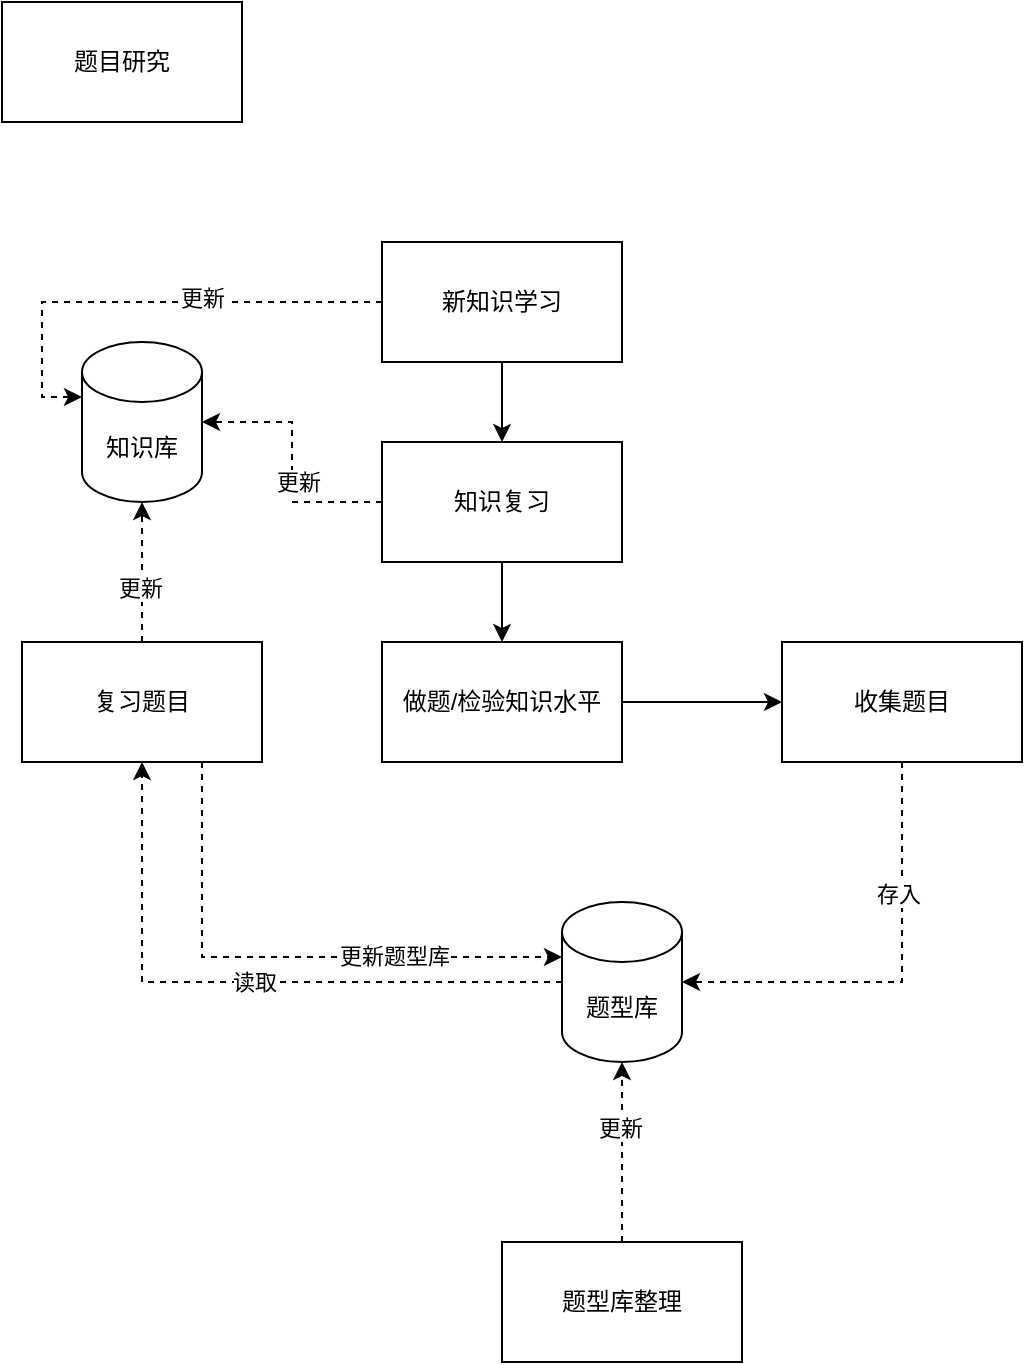 <mxfile version="21.5.2" type="github">
  <diagram name="Page-1" id="2tTZSiHK8Q8oS2EFRTSw">
    <mxGraphModel dx="948" dy="541" grid="1" gridSize="10" guides="1" tooltips="1" connect="1" arrows="1" fold="1" page="1" pageScale="1" pageWidth="850" pageHeight="1100" math="0" shadow="0">
      <root>
        <mxCell id="0" />
        <mxCell id="1" parent="0" />
        <mxCell id="xQsGnUh2JY2phNRqBCsC-9" style="edgeStyle=orthogonalEdgeStyle;rounded=0;orthogonalLoop=1;jettySize=auto;html=1;entryX=0;entryY=0.5;entryDx=0;entryDy=0;" edge="1" parent="1" source="xQsGnUh2JY2phNRqBCsC-1" target="xQsGnUh2JY2phNRqBCsC-2">
          <mxGeometry relative="1" as="geometry" />
        </mxCell>
        <mxCell id="xQsGnUh2JY2phNRqBCsC-1" value="做题/检验知识水平" style="rounded=0;whiteSpace=wrap;html=1;" vertex="1" parent="1">
          <mxGeometry x="270" y="410" width="120" height="60" as="geometry" />
        </mxCell>
        <mxCell id="xQsGnUh2JY2phNRqBCsC-11" style="edgeStyle=orthogonalEdgeStyle;rounded=0;orthogonalLoop=1;jettySize=auto;html=1;entryX=1;entryY=0.5;entryDx=0;entryDy=0;entryPerimeter=0;dashed=1;" edge="1" parent="1" source="xQsGnUh2JY2phNRqBCsC-2" target="xQsGnUh2JY2phNRqBCsC-10">
          <mxGeometry relative="1" as="geometry">
            <Array as="points">
              <mxPoint x="530" y="580" />
            </Array>
          </mxGeometry>
        </mxCell>
        <mxCell id="xQsGnUh2JY2phNRqBCsC-12" value="存入" style="edgeLabel;html=1;align=center;verticalAlign=middle;resizable=0;points=[];" vertex="1" connectable="0" parent="xQsGnUh2JY2phNRqBCsC-11">
          <mxGeometry x="-0.404" y="-2" relative="1" as="geometry">
            <mxPoint as="offset" />
          </mxGeometry>
        </mxCell>
        <mxCell id="xQsGnUh2JY2phNRqBCsC-2" value="收集题目" style="rounded=0;whiteSpace=wrap;html=1;" vertex="1" parent="1">
          <mxGeometry x="470" y="410" width="120" height="60" as="geometry" />
        </mxCell>
        <mxCell id="xQsGnUh2JY2phNRqBCsC-13" style="edgeStyle=orthogonalEdgeStyle;rounded=0;orthogonalLoop=1;jettySize=auto;html=1;entryX=0.5;entryY=1;entryDx=0;entryDy=0;dashed=1;exitX=0;exitY=0.5;exitDx=0;exitDy=0;exitPerimeter=0;" edge="1" parent="1" source="xQsGnUh2JY2phNRqBCsC-10" target="xQsGnUh2JY2phNRqBCsC-3">
          <mxGeometry relative="1" as="geometry">
            <Array as="points">
              <mxPoint x="150" y="580" />
            </Array>
          </mxGeometry>
        </mxCell>
        <mxCell id="xQsGnUh2JY2phNRqBCsC-14" value="读取" style="edgeLabel;html=1;align=center;verticalAlign=middle;resizable=0;points=[];" vertex="1" connectable="0" parent="xQsGnUh2JY2phNRqBCsC-13">
          <mxGeometry x="-0.035" relative="1" as="geometry">
            <mxPoint as="offset" />
          </mxGeometry>
        </mxCell>
        <mxCell id="xQsGnUh2JY2phNRqBCsC-18" style="edgeStyle=orthogonalEdgeStyle;rounded=0;orthogonalLoop=1;jettySize=auto;html=1;entryX=0;entryY=0;entryDx=0;entryDy=27.5;entryPerimeter=0;dashed=1;" edge="1" parent="1" source="xQsGnUh2JY2phNRqBCsC-3" target="xQsGnUh2JY2phNRqBCsC-10">
          <mxGeometry relative="1" as="geometry">
            <Array as="points">
              <mxPoint x="180" y="568" />
            </Array>
          </mxGeometry>
        </mxCell>
        <mxCell id="xQsGnUh2JY2phNRqBCsC-19" value="更新题型库" style="edgeLabel;html=1;align=center;verticalAlign=middle;resizable=0;points=[];" vertex="1" connectable="0" parent="xQsGnUh2JY2phNRqBCsC-18">
          <mxGeometry x="0.39" y="1" relative="1" as="geometry">
            <mxPoint as="offset" />
          </mxGeometry>
        </mxCell>
        <mxCell id="xQsGnUh2JY2phNRqBCsC-26" style="edgeStyle=orthogonalEdgeStyle;rounded=0;orthogonalLoop=1;jettySize=auto;html=1;entryX=0.5;entryY=1;entryDx=0;entryDy=0;entryPerimeter=0;dashed=1;" edge="1" parent="1" source="xQsGnUh2JY2phNRqBCsC-3" target="xQsGnUh2JY2phNRqBCsC-20">
          <mxGeometry relative="1" as="geometry" />
        </mxCell>
        <mxCell id="xQsGnUh2JY2phNRqBCsC-27" value="更新" style="edgeLabel;html=1;align=center;verticalAlign=middle;resizable=0;points=[];" vertex="1" connectable="0" parent="xQsGnUh2JY2phNRqBCsC-26">
          <mxGeometry x="-0.211" y="1" relative="1" as="geometry">
            <mxPoint as="offset" />
          </mxGeometry>
        </mxCell>
        <mxCell id="xQsGnUh2JY2phNRqBCsC-3" value="复习题目" style="rounded=0;whiteSpace=wrap;html=1;" vertex="1" parent="1">
          <mxGeometry x="90" y="410" width="120" height="60" as="geometry" />
        </mxCell>
        <mxCell id="xQsGnUh2JY2phNRqBCsC-4" value="题目研究" style="rounded=0;whiteSpace=wrap;html=1;" vertex="1" parent="1">
          <mxGeometry x="80" y="90" width="120" height="60" as="geometry" />
        </mxCell>
        <mxCell id="xQsGnUh2JY2phNRqBCsC-8" style="edgeStyle=orthogonalEdgeStyle;rounded=0;orthogonalLoop=1;jettySize=auto;html=1;" edge="1" parent="1" source="xQsGnUh2JY2phNRqBCsC-5" target="xQsGnUh2JY2phNRqBCsC-1">
          <mxGeometry relative="1" as="geometry" />
        </mxCell>
        <mxCell id="xQsGnUh2JY2phNRqBCsC-21" style="edgeStyle=orthogonalEdgeStyle;rounded=0;orthogonalLoop=1;jettySize=auto;html=1;dashed=1;" edge="1" parent="1" source="xQsGnUh2JY2phNRqBCsC-5" target="xQsGnUh2JY2phNRqBCsC-20">
          <mxGeometry relative="1" as="geometry" />
        </mxCell>
        <mxCell id="xQsGnUh2JY2phNRqBCsC-22" value="更新" style="edgeLabel;html=1;align=center;verticalAlign=middle;resizable=0;points=[];" vertex="1" connectable="0" parent="xQsGnUh2JY2phNRqBCsC-21">
          <mxGeometry x="-0.146" y="-3" relative="1" as="geometry">
            <mxPoint as="offset" />
          </mxGeometry>
        </mxCell>
        <mxCell id="xQsGnUh2JY2phNRqBCsC-5" value="知识复习" style="rounded=0;whiteSpace=wrap;html=1;" vertex="1" parent="1">
          <mxGeometry x="270" y="310" width="120" height="60" as="geometry" />
        </mxCell>
        <mxCell id="xQsGnUh2JY2phNRqBCsC-7" style="edgeStyle=orthogonalEdgeStyle;rounded=0;orthogonalLoop=1;jettySize=auto;html=1;entryX=0.5;entryY=0;entryDx=0;entryDy=0;" edge="1" parent="1" source="xQsGnUh2JY2phNRqBCsC-6" target="xQsGnUh2JY2phNRqBCsC-5">
          <mxGeometry relative="1" as="geometry" />
        </mxCell>
        <mxCell id="xQsGnUh2JY2phNRqBCsC-23" style="edgeStyle=orthogonalEdgeStyle;rounded=0;orthogonalLoop=1;jettySize=auto;html=1;entryX=0;entryY=0;entryDx=0;entryDy=27.5;entryPerimeter=0;dashed=1;" edge="1" parent="1" source="xQsGnUh2JY2phNRqBCsC-6" target="xQsGnUh2JY2phNRqBCsC-20">
          <mxGeometry relative="1" as="geometry" />
        </mxCell>
        <mxCell id="xQsGnUh2JY2phNRqBCsC-24" value="更新" style="edgeLabel;html=1;align=center;verticalAlign=middle;resizable=0;points=[];" vertex="1" connectable="0" parent="xQsGnUh2JY2phNRqBCsC-23">
          <mxGeometry x="-0.243" y="-2" relative="1" as="geometry">
            <mxPoint as="offset" />
          </mxGeometry>
        </mxCell>
        <mxCell id="xQsGnUh2JY2phNRqBCsC-6" value="新知识学习" style="rounded=0;whiteSpace=wrap;html=1;" vertex="1" parent="1">
          <mxGeometry x="270" y="210" width="120" height="60" as="geometry" />
        </mxCell>
        <mxCell id="xQsGnUh2JY2phNRqBCsC-10" value="题型库" style="shape=cylinder3;whiteSpace=wrap;html=1;boundedLbl=1;backgroundOutline=1;size=15;" vertex="1" parent="1">
          <mxGeometry x="360" y="540" width="60" height="80" as="geometry" />
        </mxCell>
        <mxCell id="xQsGnUh2JY2phNRqBCsC-16" style="edgeStyle=orthogonalEdgeStyle;rounded=0;orthogonalLoop=1;jettySize=auto;html=1;entryX=0.5;entryY=1;entryDx=0;entryDy=0;entryPerimeter=0;dashed=1;" edge="1" parent="1" source="xQsGnUh2JY2phNRqBCsC-15" target="xQsGnUh2JY2phNRqBCsC-10">
          <mxGeometry relative="1" as="geometry" />
        </mxCell>
        <mxCell id="xQsGnUh2JY2phNRqBCsC-17" value="更新" style="edgeLabel;html=1;align=center;verticalAlign=middle;resizable=0;points=[];" vertex="1" connectable="0" parent="xQsGnUh2JY2phNRqBCsC-16">
          <mxGeometry x="0.263" y="1" relative="1" as="geometry">
            <mxPoint as="offset" />
          </mxGeometry>
        </mxCell>
        <mxCell id="xQsGnUh2JY2phNRqBCsC-15" value="题型库整理" style="rounded=0;whiteSpace=wrap;html=1;" vertex="1" parent="1">
          <mxGeometry x="330" y="710" width="120" height="60" as="geometry" />
        </mxCell>
        <mxCell id="xQsGnUh2JY2phNRqBCsC-20" value="知识库" style="shape=cylinder3;whiteSpace=wrap;html=1;boundedLbl=1;backgroundOutline=1;size=15;" vertex="1" parent="1">
          <mxGeometry x="120" y="260" width="60" height="80" as="geometry" />
        </mxCell>
      </root>
    </mxGraphModel>
  </diagram>
</mxfile>
